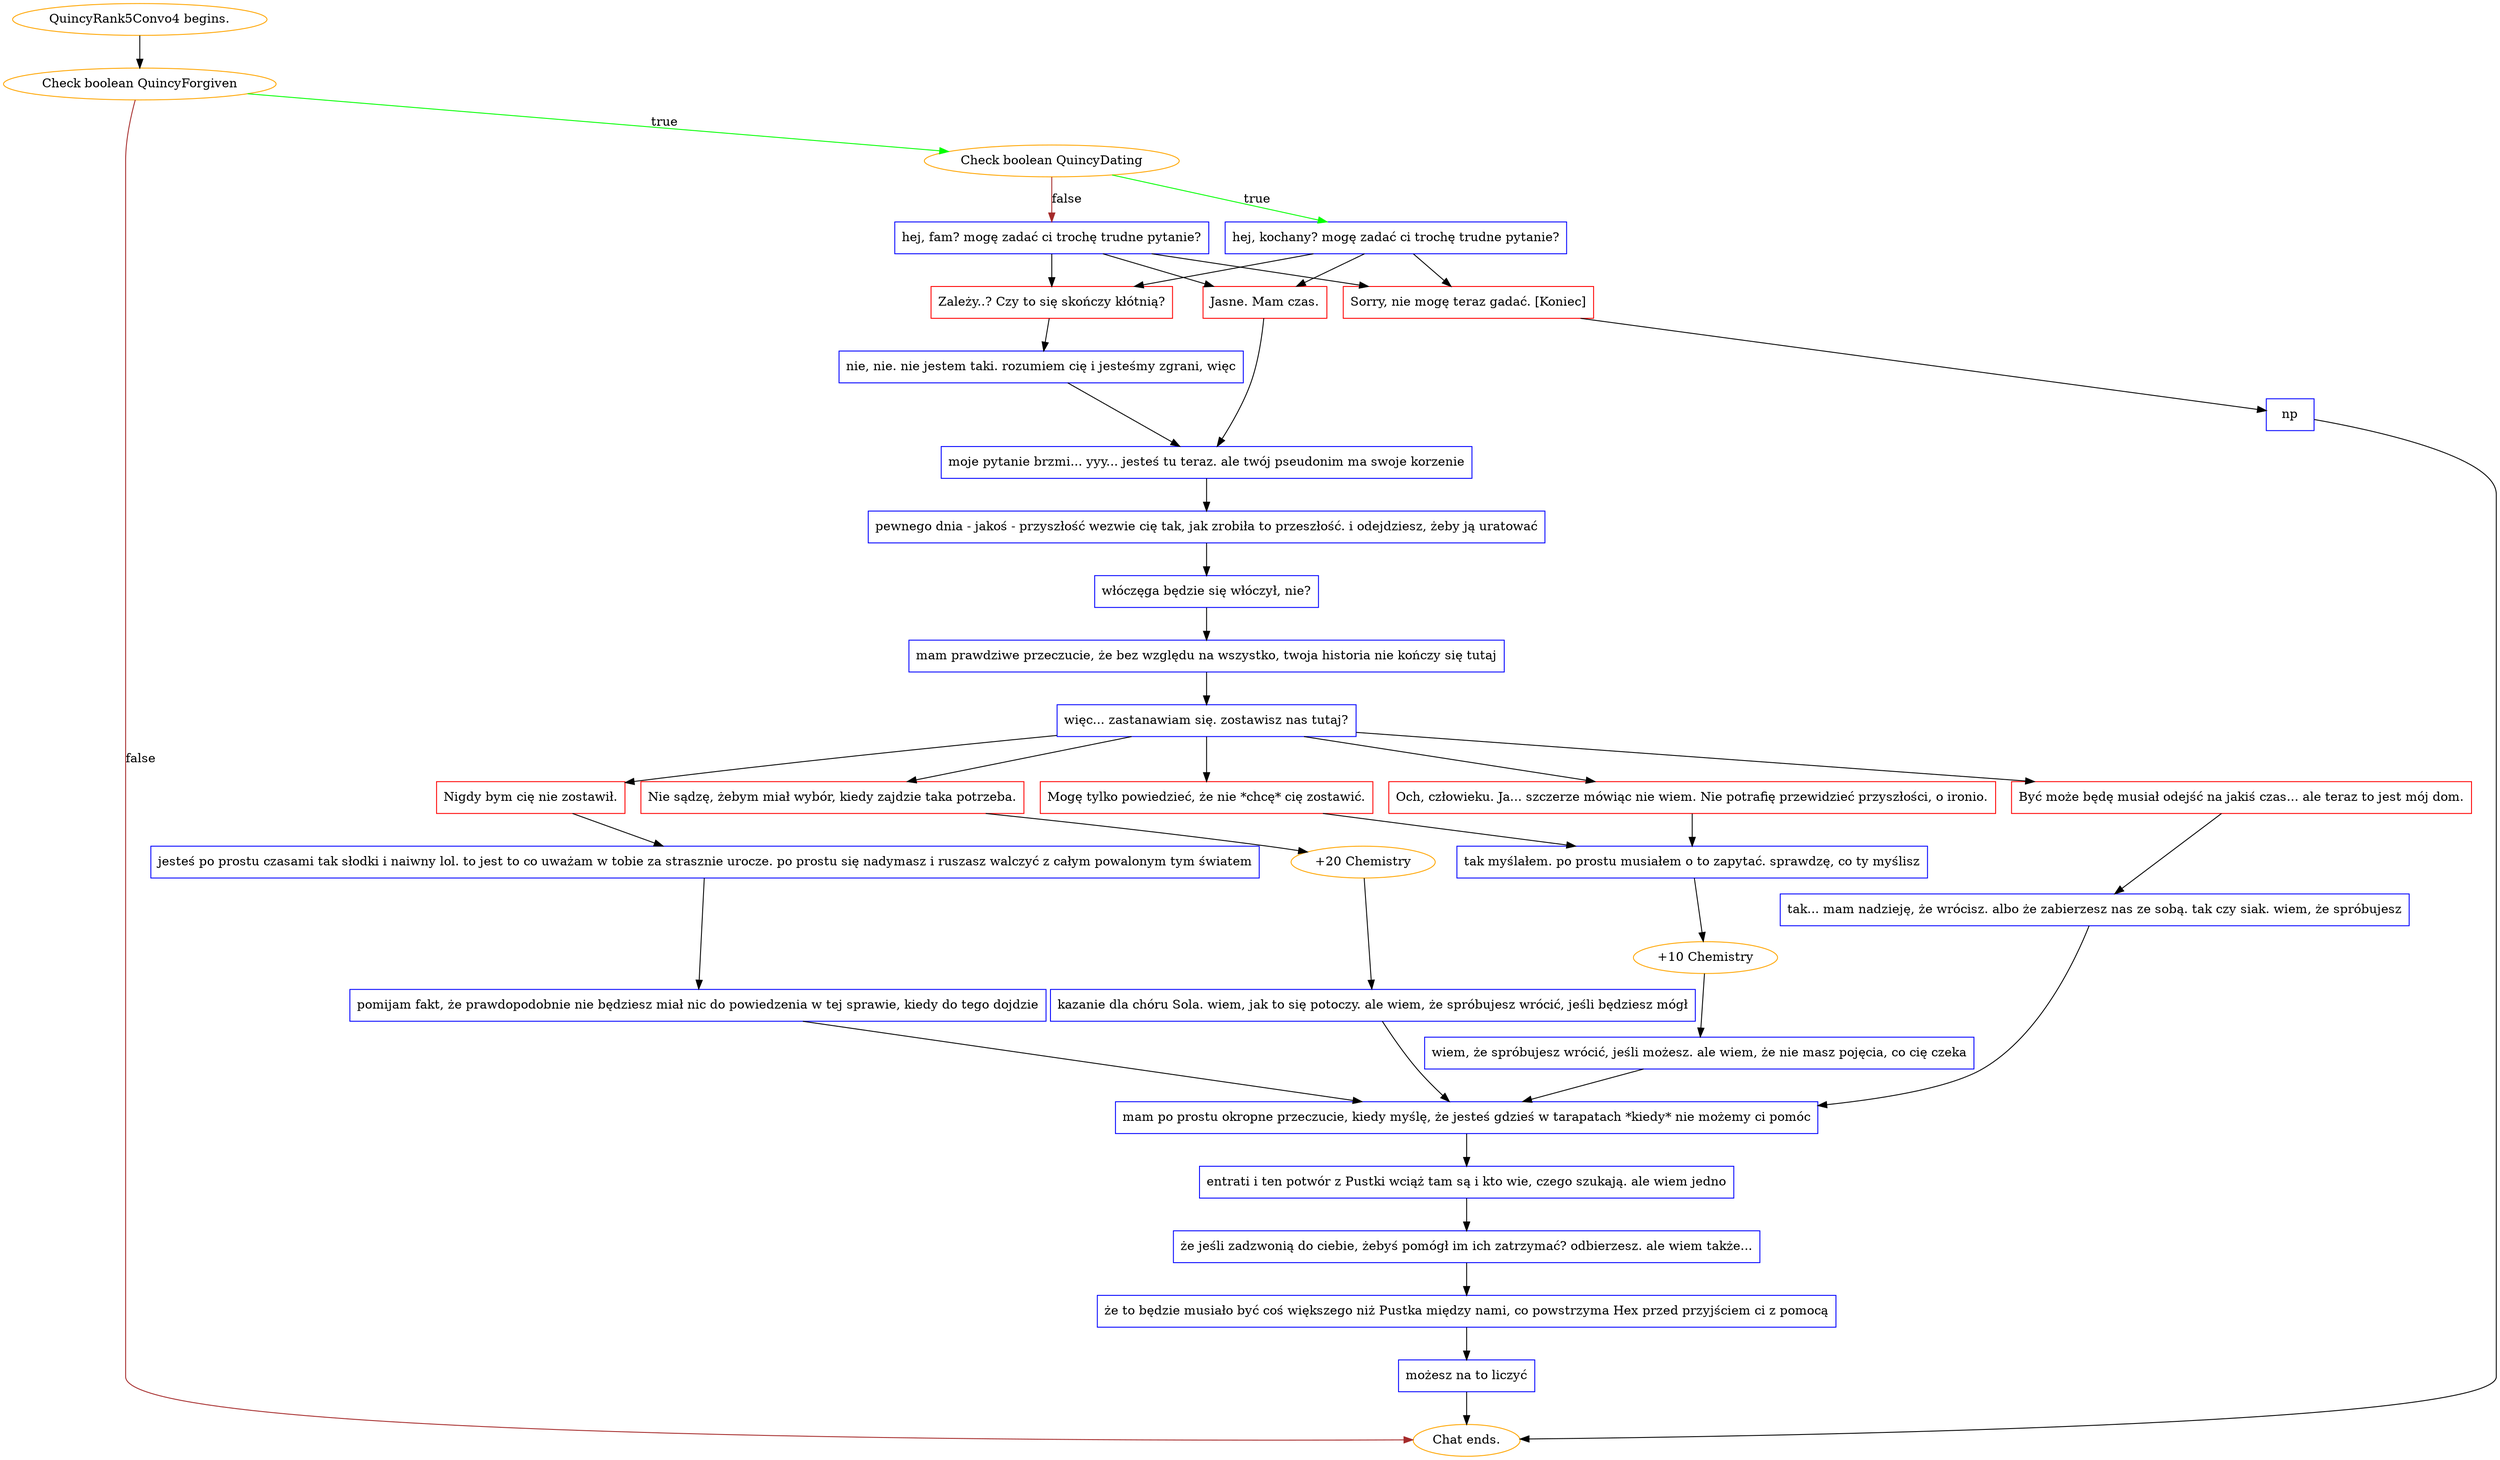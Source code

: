digraph {
	"QuincyRank5Convo4 begins." [color=orange];
		"QuincyRank5Convo4 begins." -> j3682081283;
	j3682081283 [label="Check boolean QuincyForgiven",color=orange];
		j3682081283 -> j3034684252 [label=true,color=green];
		j3682081283 -> "Chat ends." [label=false,color=brown];
	j3034684252 [label="Check boolean QuincyDating",color=orange];
		j3034684252 -> j1873901466 [label=true,color=green];
		j3034684252 -> j4171556256 [label=false,color=brown];
	"Chat ends." [color=orange];
	j1873901466 [label="hej, kochany? mogę zadać ci trochę trudne pytanie?",shape=box,color=blue];
		j1873901466 -> j2639950075;
		j1873901466 -> j678227460;
		j1873901466 -> j190827744;
	j4171556256 [label="hej, fam? mogę zadać ci trochę trudne pytanie?",shape=box,color=blue];
		j4171556256 -> j2639950075;
		j4171556256 -> j678227460;
		j4171556256 -> j190827744;
	j2639950075 [label="Zależy..? Czy to się skończy kłótnią?",shape=box,color=red];
		j2639950075 -> j3399288743;
	j678227460 [label="Jasne. Mam czas.",shape=box,color=red];
		j678227460 -> j2882310920;
	j190827744 [label="Sorry, nie mogę teraz gadać. [Koniec]",shape=box,color=red];
		j190827744 -> j2591297677;
	j3399288743 [label="nie, nie. nie jestem taki. rozumiem cię i jesteśmy zgrani, więc",shape=box,color=blue];
		j3399288743 -> j2882310920;
	j2882310920 [label="moje pytanie brzmi... yyy... jesteś tu teraz. ale twój pseudonim ma swoje korzenie",shape=box,color=blue];
		j2882310920 -> j4251116367;
	j2591297677 [label="np",shape=box,color=blue];
		j2591297677 -> "Chat ends.";
	j4251116367 [label="pewnego dnia - jakoś - przyszłość wezwie cię tak, jak zrobiła to przeszłość. i odejdziesz, żeby ją uratować",shape=box,color=blue];
		j4251116367 -> j1765496640;
	j1765496640 [label="włóczęga będzie się włóczył, nie?",shape=box,color=blue];
		j1765496640 -> j660126077;
	j660126077 [label="mam prawdziwe przeczucie, że bez względu na wszystko, twoja historia nie kończy się tutaj",shape=box,color=blue];
		j660126077 -> j3741174748;
	j3741174748 [label="więc... zastanawiam się. zostawisz nas tutaj?",shape=box,color=blue];
		j3741174748 -> j944150789;
		j3741174748 -> j3732216512;
		j3741174748 -> j3995045679;
		j3741174748 -> j3039088712;
		j3741174748 -> j2743983358;
	j944150789 [label="Och, człowieku. Ja... szczerze mówiąc nie wiem. Nie potrafię przewidzieć przyszłości, o ironio.",shape=box,color=red];
		j944150789 -> j2390347550;
	j3732216512 [label="Mogę tylko powiedzieć, że nie *chcę* cię zostawić.",shape=box,color=red];
		j3732216512 -> j2390347550;
	j3995045679 [label="Nigdy bym cię nie zostawił.",shape=box,color=red];
		j3995045679 -> j1039914961;
	j3039088712 [label="Być może będę musiał odejść na jakiś czas... ale teraz to jest mój dom.",shape=box,color=red];
		j3039088712 -> j2711619414;
	j2743983358 [label="Nie sądzę, żebym miał wybór, kiedy zajdzie taka potrzeba.",shape=box,color=red];
		j2743983358 -> j3558741610;
	j2390347550 [label="tak myślałem. po prostu musiałem o to zapytać. sprawdzę, co ty myślisz",shape=box,color=blue];
		j2390347550 -> j2066263917;
	j1039914961 [label="jesteś po prostu czasami tak słodki i naiwny lol. to jest to co uważam w tobie za strasznie urocze. po prostu się nadymasz i ruszasz walczyć z całym powalonym tym światem",shape=box,color=blue];
		j1039914961 -> j741038785;
	j2711619414 [label="tak... mam nadzieję, że wrócisz. albo że zabierzesz nas ze sobą. tak czy siak. wiem, że spróbujesz",shape=box,color=blue];
		j2711619414 -> j3730097367;
	j3558741610 [label="+20 Chemistry",color=orange];
		j3558741610 -> j1749818182;
	j2066263917 [label="+10 Chemistry",color=orange];
		j2066263917 -> j2410198455;
	j741038785 [label="pomijam fakt, że prawdopodobnie nie będziesz miał nic do powiedzenia w tej sprawie, kiedy do tego dojdzie",shape=box,color=blue];
		j741038785 -> j3730097367;
	j3730097367 [label="mam po prostu okropne przeczucie, kiedy myślę, że jesteś gdzieś w tarapatach *kiedy* nie możemy ci pomóc",shape=box,color=blue];
		j3730097367 -> j3632788585;
	j1749818182 [label="kazanie dla chóru Sola. wiem, jak to się potoczy. ale wiem, że spróbujesz wrócić, jeśli będziesz mógł",shape=box,color=blue];
		j1749818182 -> j3730097367;
	j2410198455 [label="wiem, że spróbujesz wrócić, jeśli możesz. ale wiem, że nie masz pojęcia, co cię czeka",shape=box,color=blue];
		j2410198455 -> j3730097367;
	j3632788585 [label="entrati i ten potwór z Pustki wciąż tam są i kto wie, czego szukają. ale wiem jedno",shape=box,color=blue];
		j3632788585 -> j2365452451;
	j2365452451 [label="że jeśli zadzwonią do ciebie, żebyś pomógł im ich zatrzymać? odbierzesz. ale wiem także...",shape=box,color=blue];
		j2365452451 -> j2660930266;
	j2660930266 [label="że to będzie musiało być coś większego niż Pustka między nami, co powstrzyma Hex przed przyjściem ci z pomocą",shape=box,color=blue];
		j2660930266 -> j546289117;
	j546289117 [label="możesz na to liczyć",shape=box,color=blue];
		j546289117 -> "Chat ends.";
}